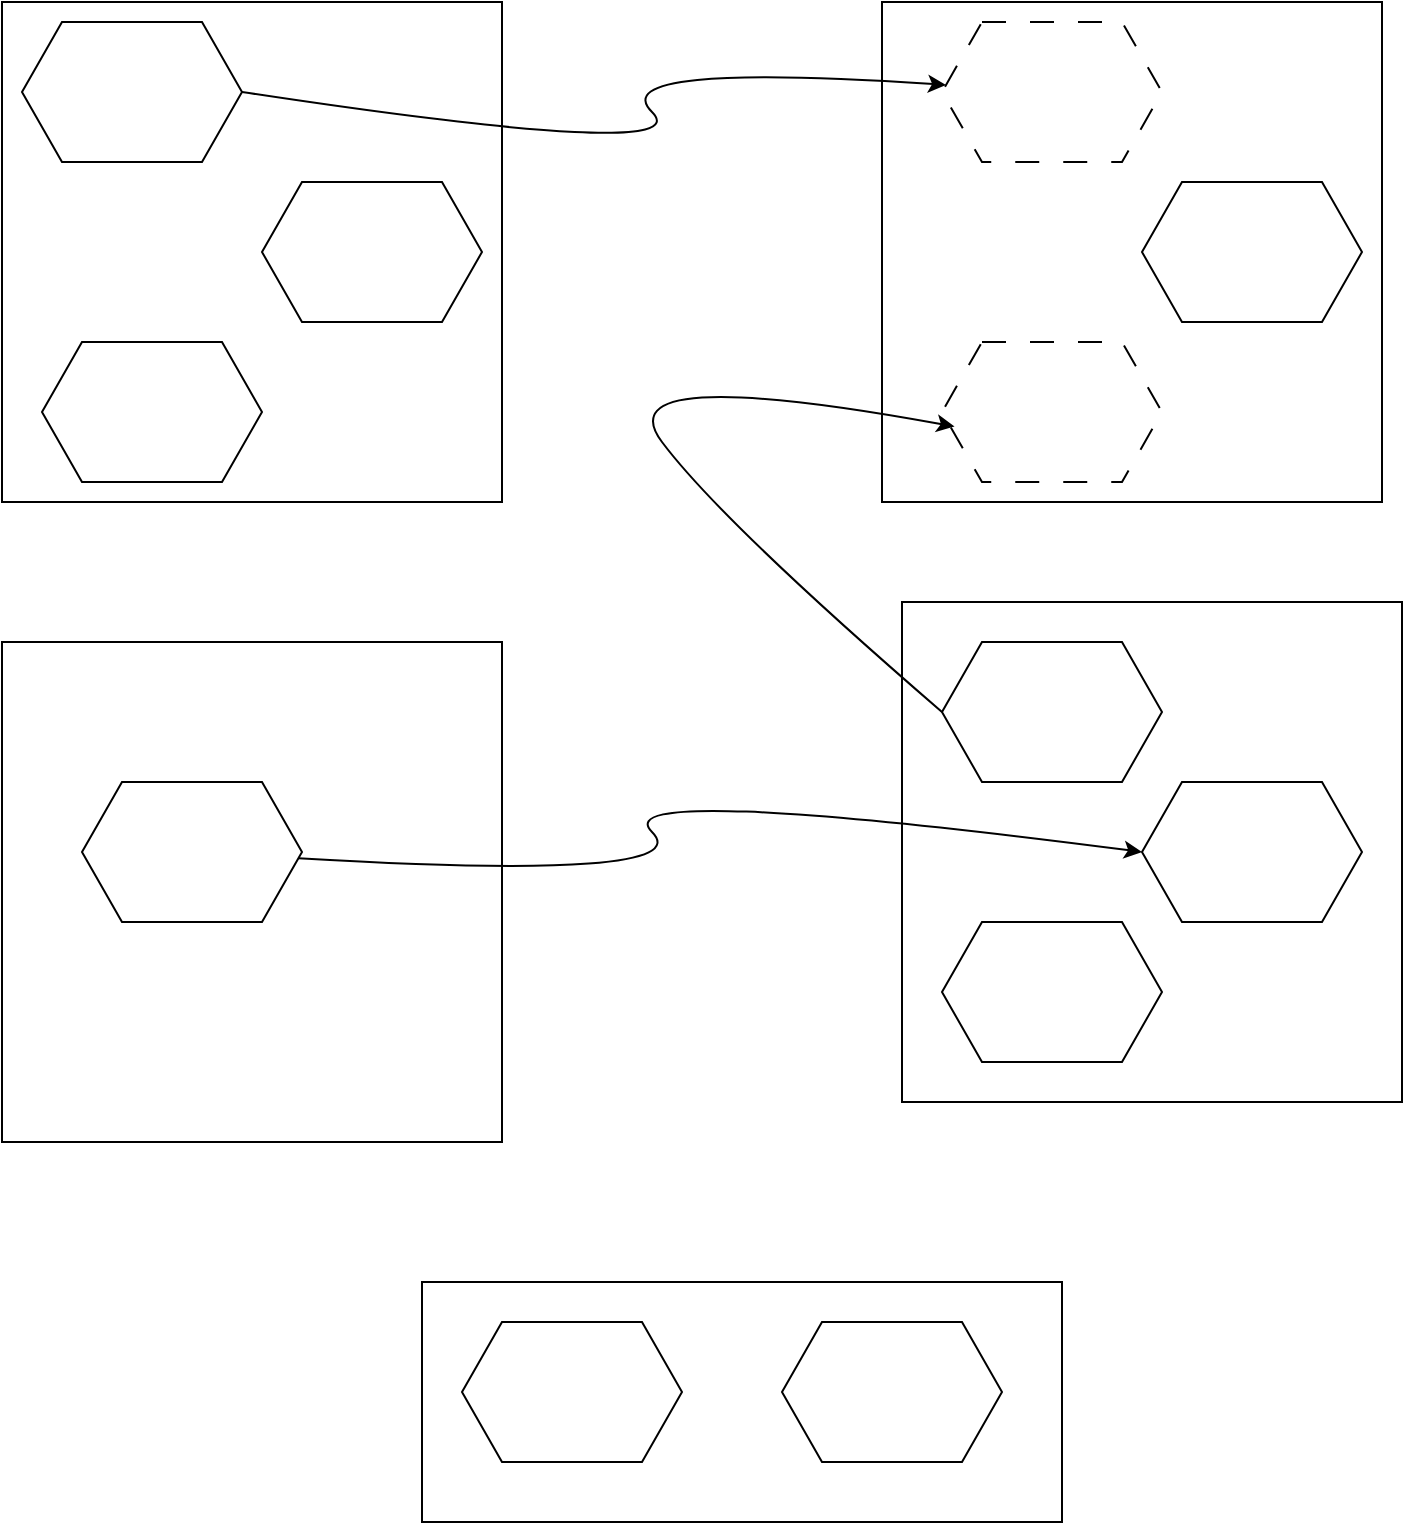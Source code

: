 <mxfile version="24.0.7" type="github">
  <diagram name="Page-1" id="Uu3tPtmgaI5sihdkJMdt">
    <mxGraphModel dx="1002" dy="588" grid="1" gridSize="10" guides="1" tooltips="1" connect="1" arrows="1" fold="1" page="1" pageScale="1" pageWidth="850" pageHeight="1100" math="0" shadow="0">
      <root>
        <mxCell id="0" />
        <mxCell id="1" parent="0" />
        <mxCell id="a_6QB2IHkhixvMgeJ1G--1" value="" style="whiteSpace=wrap;html=1;aspect=fixed;" vertex="1" parent="1">
          <mxGeometry x="100" y="100" width="250" height="250" as="geometry" />
        </mxCell>
        <mxCell id="a_6QB2IHkhixvMgeJ1G--2" value="" style="whiteSpace=wrap;html=1;aspect=fixed;" vertex="1" parent="1">
          <mxGeometry x="540" y="100" width="250" height="250" as="geometry" />
        </mxCell>
        <mxCell id="a_6QB2IHkhixvMgeJ1G--3" value="" style="whiteSpace=wrap;html=1;aspect=fixed;" vertex="1" parent="1">
          <mxGeometry x="550" y="400" width="250" height="250" as="geometry" />
        </mxCell>
        <mxCell id="a_6QB2IHkhixvMgeJ1G--4" value="" style="whiteSpace=wrap;html=1;aspect=fixed;" vertex="1" parent="1">
          <mxGeometry x="100" y="420" width="250" height="250" as="geometry" />
        </mxCell>
        <mxCell id="a_6QB2IHkhixvMgeJ1G--6" value="" style="rounded=0;whiteSpace=wrap;html=1;" vertex="1" parent="1">
          <mxGeometry x="310" y="740" width="320" height="120" as="geometry" />
        </mxCell>
        <mxCell id="a_6QB2IHkhixvMgeJ1G--7" value="" style="shape=hexagon;perimeter=hexagonPerimeter2;whiteSpace=wrap;html=1;fixedSize=1;" vertex="1" parent="1">
          <mxGeometry x="110" y="110" width="110" height="70" as="geometry" />
        </mxCell>
        <mxCell id="a_6QB2IHkhixvMgeJ1G--8" value="" style="shape=hexagon;perimeter=hexagonPerimeter2;whiteSpace=wrap;html=1;fixedSize=1;" vertex="1" parent="1">
          <mxGeometry x="230" y="190" width="110" height="70" as="geometry" />
        </mxCell>
        <mxCell id="a_6QB2IHkhixvMgeJ1G--9" value="" style="shape=hexagon;perimeter=hexagonPerimeter2;whiteSpace=wrap;html=1;fixedSize=1;" vertex="1" parent="1">
          <mxGeometry x="120" y="270" width="110" height="70" as="geometry" />
        </mxCell>
        <mxCell id="a_6QB2IHkhixvMgeJ1G--10" value="" style="shape=hexagon;perimeter=hexagonPerimeter2;whiteSpace=wrap;html=1;fixedSize=1;" vertex="1" parent="1">
          <mxGeometry x="670" y="190" width="110" height="70" as="geometry" />
        </mxCell>
        <mxCell id="a_6QB2IHkhixvMgeJ1G--11" value="" style="shape=hexagon;perimeter=hexagonPerimeter2;whiteSpace=wrap;html=1;fixedSize=1;dashed=1;dashPattern=12 12;" vertex="1" parent="1">
          <mxGeometry x="570" y="110" width="110" height="70" as="geometry" />
        </mxCell>
        <mxCell id="a_6QB2IHkhixvMgeJ1G--12" value="" style="shape=hexagon;perimeter=hexagonPerimeter2;whiteSpace=wrap;html=1;fixedSize=1;dashed=1;dashPattern=12 12;" vertex="1" parent="1">
          <mxGeometry x="570" y="270" width="110" height="70" as="geometry" />
        </mxCell>
        <mxCell id="a_6QB2IHkhixvMgeJ1G--13" value="" style="shape=hexagon;perimeter=hexagonPerimeter2;whiteSpace=wrap;html=1;fixedSize=1;" vertex="1" parent="1">
          <mxGeometry x="140" y="490" width="110" height="70" as="geometry" />
        </mxCell>
        <mxCell id="a_6QB2IHkhixvMgeJ1G--14" value="" style="shape=hexagon;perimeter=hexagonPerimeter2;whiteSpace=wrap;html=1;fixedSize=1;" vertex="1" parent="1">
          <mxGeometry x="570" y="420" width="110" height="70" as="geometry" />
        </mxCell>
        <mxCell id="a_6QB2IHkhixvMgeJ1G--15" value="" style="shape=hexagon;perimeter=hexagonPerimeter2;whiteSpace=wrap;html=1;fixedSize=1;" vertex="1" parent="1">
          <mxGeometry x="670" y="490" width="110" height="70" as="geometry" />
        </mxCell>
        <mxCell id="a_6QB2IHkhixvMgeJ1G--16" value="" style="shape=hexagon;perimeter=hexagonPerimeter2;whiteSpace=wrap;html=1;fixedSize=1;" vertex="1" parent="1">
          <mxGeometry x="570" y="560" width="110" height="70" as="geometry" />
        </mxCell>
        <mxCell id="a_6QB2IHkhixvMgeJ1G--17" value="" style="shape=hexagon;perimeter=hexagonPerimeter2;whiteSpace=wrap;html=1;fixedSize=1;" vertex="1" parent="1">
          <mxGeometry x="330" y="760" width="110" height="70" as="geometry" />
        </mxCell>
        <mxCell id="a_6QB2IHkhixvMgeJ1G--18" value="" style="shape=hexagon;perimeter=hexagonPerimeter2;whiteSpace=wrap;html=1;fixedSize=1;" vertex="1" parent="1">
          <mxGeometry x="490" y="760" width="110" height="70" as="geometry" />
        </mxCell>
        <mxCell id="a_6QB2IHkhixvMgeJ1G--21" value="" style="curved=1;endArrow=classic;html=1;rounded=0;entryX=0.057;entryY=0.604;entryDx=0;entryDy=0;entryPerimeter=0;exitX=0;exitY=0.5;exitDx=0;exitDy=0;" edge="1" parent="1" source="a_6QB2IHkhixvMgeJ1G--14" target="a_6QB2IHkhixvMgeJ1G--12">
          <mxGeometry width="50" height="50" relative="1" as="geometry">
            <mxPoint x="520" y="370" as="sourcePoint" />
            <mxPoint x="450" y="280" as="targetPoint" />
            <Array as="points">
              <mxPoint x="460" y="360" />
              <mxPoint x="400" y="280" />
            </Array>
          </mxGeometry>
        </mxCell>
        <mxCell id="a_6QB2IHkhixvMgeJ1G--22" value="" style="curved=1;endArrow=classic;html=1;rounded=0;exitX=1;exitY=0.5;exitDx=0;exitDy=0;" edge="1" parent="1" source="a_6QB2IHkhixvMgeJ1G--7" target="a_6QB2IHkhixvMgeJ1G--11">
          <mxGeometry width="50" height="50" relative="1" as="geometry">
            <mxPoint x="400" y="180" as="sourcePoint" />
            <mxPoint x="450" y="130" as="targetPoint" />
            <Array as="points">
              <mxPoint x="450" y="180" />
              <mxPoint x="400" y="130" />
            </Array>
          </mxGeometry>
        </mxCell>
        <mxCell id="a_6QB2IHkhixvMgeJ1G--23" value="" style="curved=1;endArrow=classic;html=1;rounded=0;entryX=0;entryY=0.5;entryDx=0;entryDy=0;" edge="1" parent="1" source="a_6QB2IHkhixvMgeJ1G--13" target="a_6QB2IHkhixvMgeJ1G--15">
          <mxGeometry width="50" height="50" relative="1" as="geometry">
            <mxPoint x="400" y="540" as="sourcePoint" />
            <mxPoint x="450" y="490" as="targetPoint" />
            <Array as="points">
              <mxPoint x="450" y="540" />
              <mxPoint x="400" y="490" />
            </Array>
          </mxGeometry>
        </mxCell>
      </root>
    </mxGraphModel>
  </diagram>
</mxfile>
